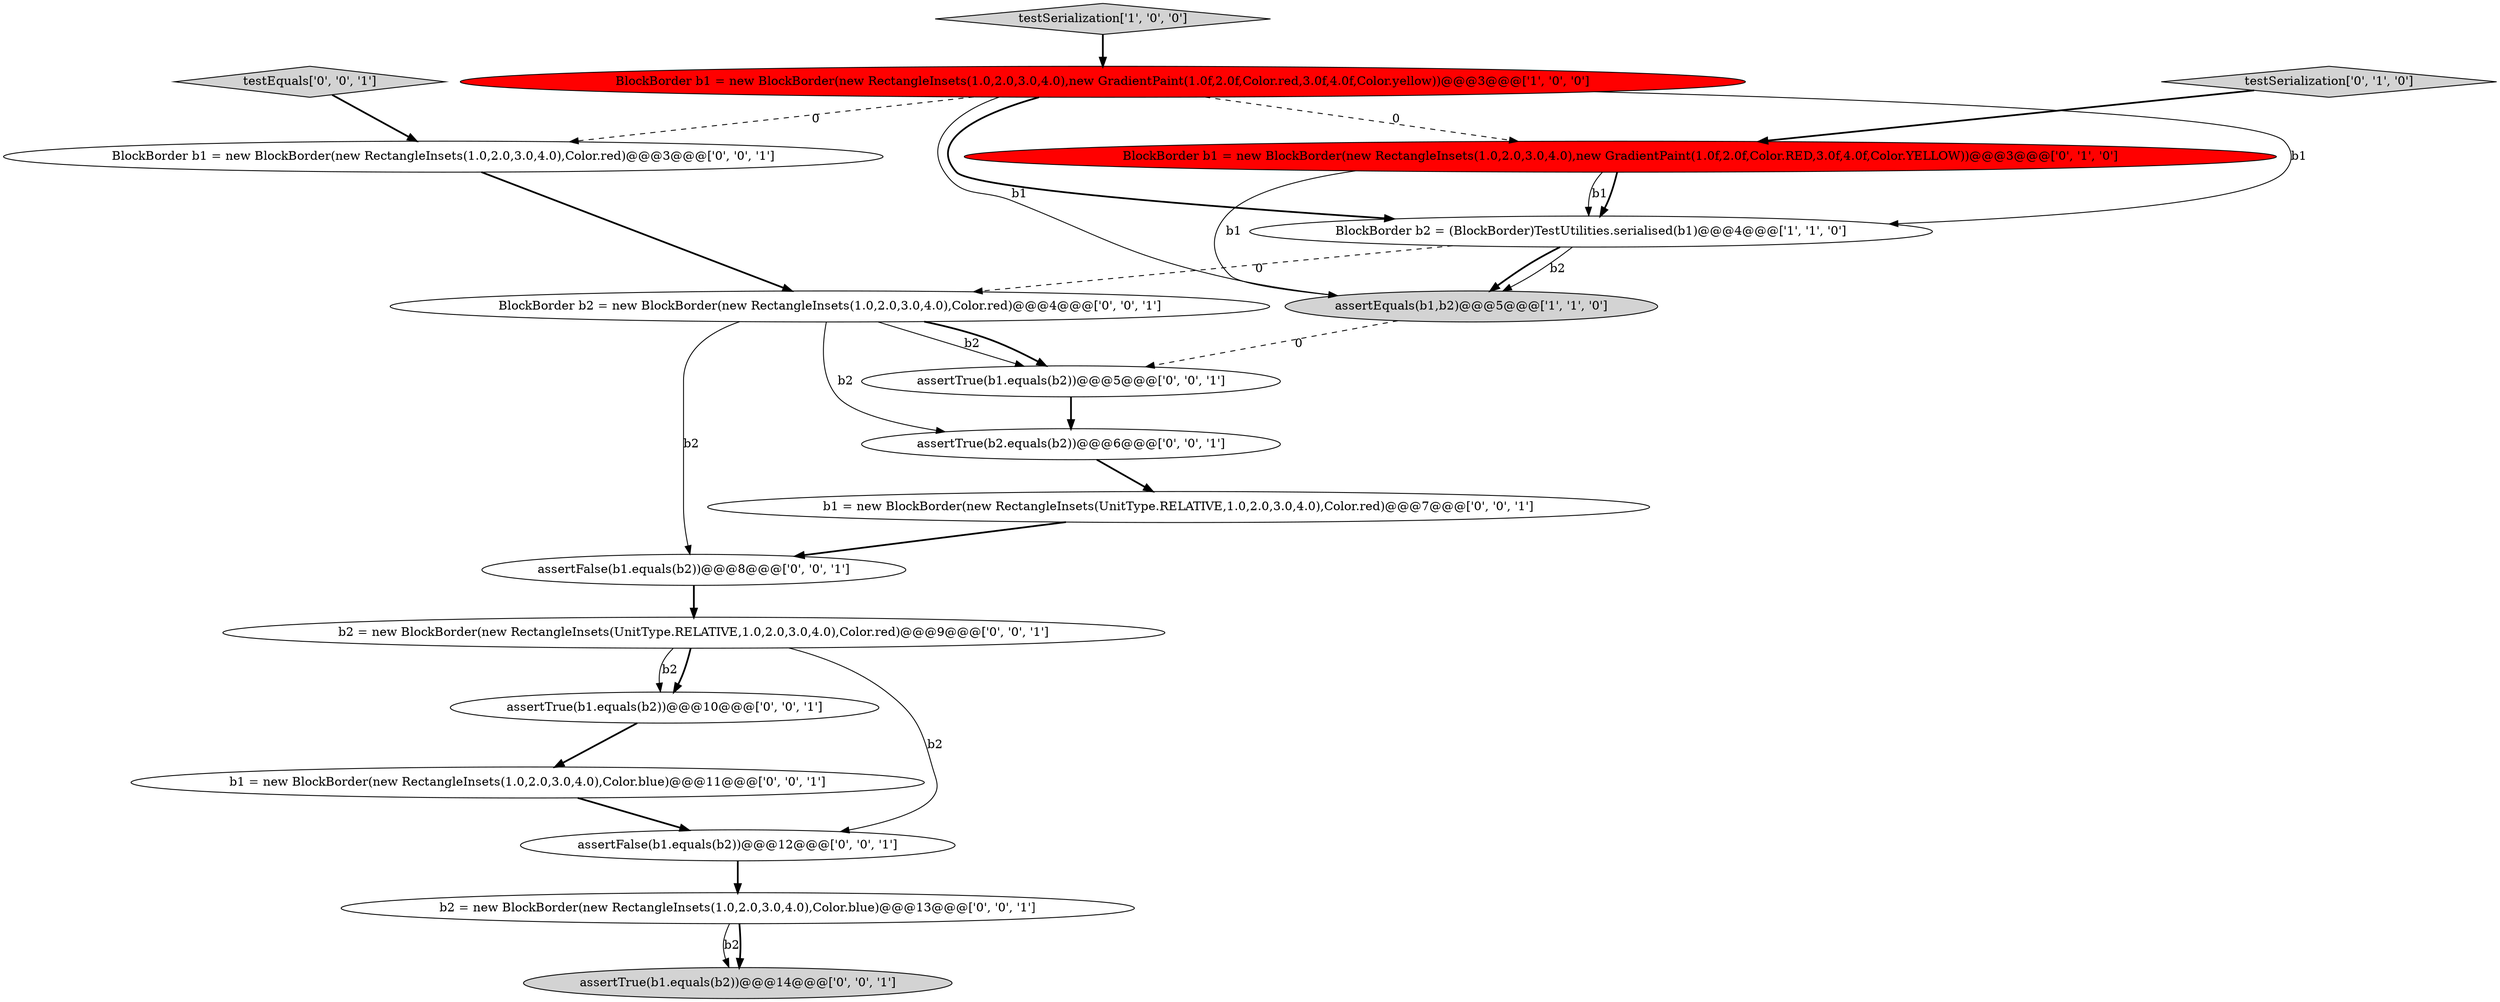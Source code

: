 digraph {
3 [style = filled, label = "testSerialization['1', '0', '0']", fillcolor = lightgray, shape = diamond image = "AAA0AAABBB1BBB"];
4 [style = filled, label = "testSerialization['0', '1', '0']", fillcolor = lightgray, shape = diamond image = "AAA0AAABBB2BBB"];
7 [style = filled, label = "assertFalse(b1.equals(b2))@@@12@@@['0', '0', '1']", fillcolor = white, shape = ellipse image = "AAA0AAABBB3BBB"];
10 [style = filled, label = "BlockBorder b1 = new BlockBorder(new RectangleInsets(1.0,2.0,3.0,4.0),Color.red)@@@3@@@['0', '0', '1']", fillcolor = white, shape = ellipse image = "AAA0AAABBB3BBB"];
11 [style = filled, label = "assertTrue(b1.equals(b2))@@@5@@@['0', '0', '1']", fillcolor = white, shape = ellipse image = "AAA0AAABBB3BBB"];
15 [style = filled, label = "assertTrue(b2.equals(b2))@@@6@@@['0', '0', '1']", fillcolor = white, shape = ellipse image = "AAA0AAABBB3BBB"];
17 [style = filled, label = "assertFalse(b1.equals(b2))@@@8@@@['0', '0', '1']", fillcolor = white, shape = ellipse image = "AAA0AAABBB3BBB"];
14 [style = filled, label = "b1 = new BlockBorder(new RectangleInsets(1.0,2.0,3.0,4.0),Color.blue)@@@11@@@['0', '0', '1']", fillcolor = white, shape = ellipse image = "AAA0AAABBB3BBB"];
16 [style = filled, label = "b2 = new BlockBorder(new RectangleInsets(1.0,2.0,3.0,4.0),Color.blue)@@@13@@@['0', '0', '1']", fillcolor = white, shape = ellipse image = "AAA0AAABBB3BBB"];
0 [style = filled, label = "BlockBorder b2 = (BlockBorder)TestUtilities.serialised(b1)@@@4@@@['1', '1', '0']", fillcolor = white, shape = ellipse image = "AAA0AAABBB1BBB"];
2 [style = filled, label = "assertEquals(b1,b2)@@@5@@@['1', '1', '0']", fillcolor = lightgray, shape = ellipse image = "AAA0AAABBB1BBB"];
6 [style = filled, label = "BlockBorder b2 = new BlockBorder(new RectangleInsets(1.0,2.0,3.0,4.0),Color.red)@@@4@@@['0', '0', '1']", fillcolor = white, shape = ellipse image = "AAA0AAABBB3BBB"];
5 [style = filled, label = "BlockBorder b1 = new BlockBorder(new RectangleInsets(1.0,2.0,3.0,4.0),new GradientPaint(1.0f,2.0f,Color.RED,3.0f,4.0f,Color.YELLOW))@@@3@@@['0', '1', '0']", fillcolor = red, shape = ellipse image = "AAA1AAABBB2BBB"];
9 [style = filled, label = "b2 = new BlockBorder(new RectangleInsets(UnitType.RELATIVE,1.0,2.0,3.0,4.0),Color.red)@@@9@@@['0', '0', '1']", fillcolor = white, shape = ellipse image = "AAA0AAABBB3BBB"];
12 [style = filled, label = "testEquals['0', '0', '1']", fillcolor = lightgray, shape = diamond image = "AAA0AAABBB3BBB"];
13 [style = filled, label = "b1 = new BlockBorder(new RectangleInsets(UnitType.RELATIVE,1.0,2.0,3.0,4.0),Color.red)@@@7@@@['0', '0', '1']", fillcolor = white, shape = ellipse image = "AAA0AAABBB3BBB"];
1 [style = filled, label = "BlockBorder b1 = new BlockBorder(new RectangleInsets(1.0,2.0,3.0,4.0),new GradientPaint(1.0f,2.0f,Color.red,3.0f,4.0f,Color.yellow))@@@3@@@['1', '0', '0']", fillcolor = red, shape = ellipse image = "AAA1AAABBB1BBB"];
18 [style = filled, label = "assertTrue(b1.equals(b2))@@@10@@@['0', '0', '1']", fillcolor = white, shape = ellipse image = "AAA0AAABBB3BBB"];
8 [style = filled, label = "assertTrue(b1.equals(b2))@@@14@@@['0', '0', '1']", fillcolor = lightgray, shape = ellipse image = "AAA0AAABBB3BBB"];
5->0 [style = solid, label="b1"];
15->13 [style = bold, label=""];
16->8 [style = solid, label="b2"];
1->5 [style = dashed, label="0"];
3->1 [style = bold, label=""];
16->8 [style = bold, label=""];
17->9 [style = bold, label=""];
0->2 [style = bold, label=""];
0->6 [style = dashed, label="0"];
6->17 [style = solid, label="b2"];
1->0 [style = bold, label=""];
1->0 [style = solid, label="b1"];
1->10 [style = dashed, label="0"];
5->2 [style = solid, label="b1"];
6->11 [style = solid, label="b2"];
10->6 [style = bold, label=""];
11->15 [style = bold, label=""];
14->7 [style = bold, label=""];
6->15 [style = solid, label="b2"];
13->17 [style = bold, label=""];
12->10 [style = bold, label=""];
9->18 [style = bold, label=""];
5->0 [style = bold, label=""];
6->11 [style = bold, label=""];
7->16 [style = bold, label=""];
2->11 [style = dashed, label="0"];
9->7 [style = solid, label="b2"];
0->2 [style = solid, label="b2"];
4->5 [style = bold, label=""];
18->14 [style = bold, label=""];
9->18 [style = solid, label="b2"];
1->2 [style = solid, label="b1"];
}
